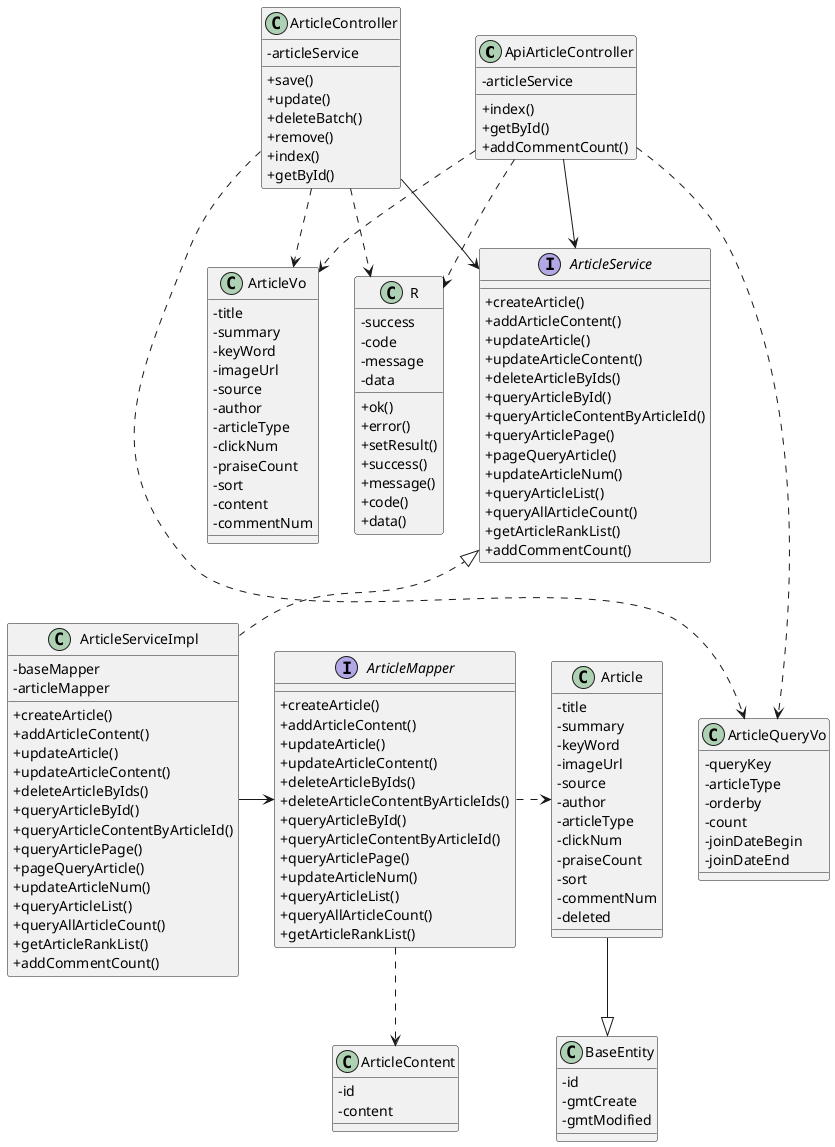 @startuml
skinparam classAttributeIconSize 0
'class TeacherController{
'    -teacherService
'    +listAll()
'    +removeRows()
'    +listPage()
'    +save()
'    +updateById()
'    +getById()
'    +selectNameListByKey()
'}

class ApiArticleController{
    -articleService
    +index()
    +getById()
    +addCommentCount()
}
class ArticleController{
    -articleService
    +save()
    +update()
    +deleteBatch()
    +remove()
    +index()
    +getById()
}

class ArticleQueryVo{
    -queryKey
    -articleType
    -orderby
    -count
    -joinDateBegin
    -joinDateEnd
}
class ArticleVo{
    -title
    -summary
    -keyWord
    -imageUrl
    -source
    -author
    -articleType
    -clickNum
    -praiseCount
    -sort
    -content
    -commentNum
}

class Article{
    -title
    -summary
    -keyWord
    -imageUrl
    -source
    -author
    -articleType
    -clickNum
    -praiseCount
    -sort
    -commentNum
    -deleted
}

class ArticleContent{
    -id
	-content
}

class R{
    -success
    -code
    -message
    -data
    +ok()
    +error()
    +setResult()
    +success()
    +message()
    +code()
    +data()
}

class BaseEntity{
    -id
    -gmtCreate
    -gmtModified
}

interface ArticleService{
   +createArticle()
   +addArticleContent()
   +updateArticle()
   +updateArticleContent()
   +deleteArticleByIds()
   +queryArticleById()
   +queryArticleContentByArticleId()
   +queryArticlePage()
   +pageQueryArticle()
   +updateArticleNum()
   +queryArticleList()
   +queryAllArticleCount()
   +getArticleRankList()
   +addCommentCount()
}

class ArticleServiceImpl{
    -baseMapper
    -articleMapper
    +createArticle()
   +addArticleContent()
   +updateArticle()
   +updateArticleContent()
   +deleteArticleByIds()
   +queryArticleById()
   +queryArticleContentByArticleId()
   +queryArticlePage()
   +pageQueryArticle()
   +updateArticleNum()
   +queryArticleList()
   +queryAllArticleCount()
   +getArticleRankList()
   +addCommentCount()
}

interface ArticleMapper{
    +createArticle()
    +addArticleContent()
    +updateArticle()
    +updateArticleContent()
    +deleteArticleByIds()
    +deleteArticleContentByArticleIds()
    +queryArticleById()
    +queryArticleContentByArticleId()
    +queryArticlePage()
    +updateArticleNum()
    +queryArticleList()
    +queryAllArticleCount()
    +getArticleRankList()
}

ApiArticleController ..> R
ApiArticleController ..> ArticleVo
ApiArticleController ...> ArticleQueryVo

ArticleController ..> ArticleQueryVo
ArticleController ..> ArticleVo
ArticleController ..> R
ApiArticleController --> ArticleService
ArticleController --> ArticleService

ArticleService <|.. ArticleServiceImpl

ArticleServiceImpl -> ArticleMapper

ArticleMapper .> Article
ArticleMapper ..> ArticleContent


Article --|> BaseEntity

@enduml